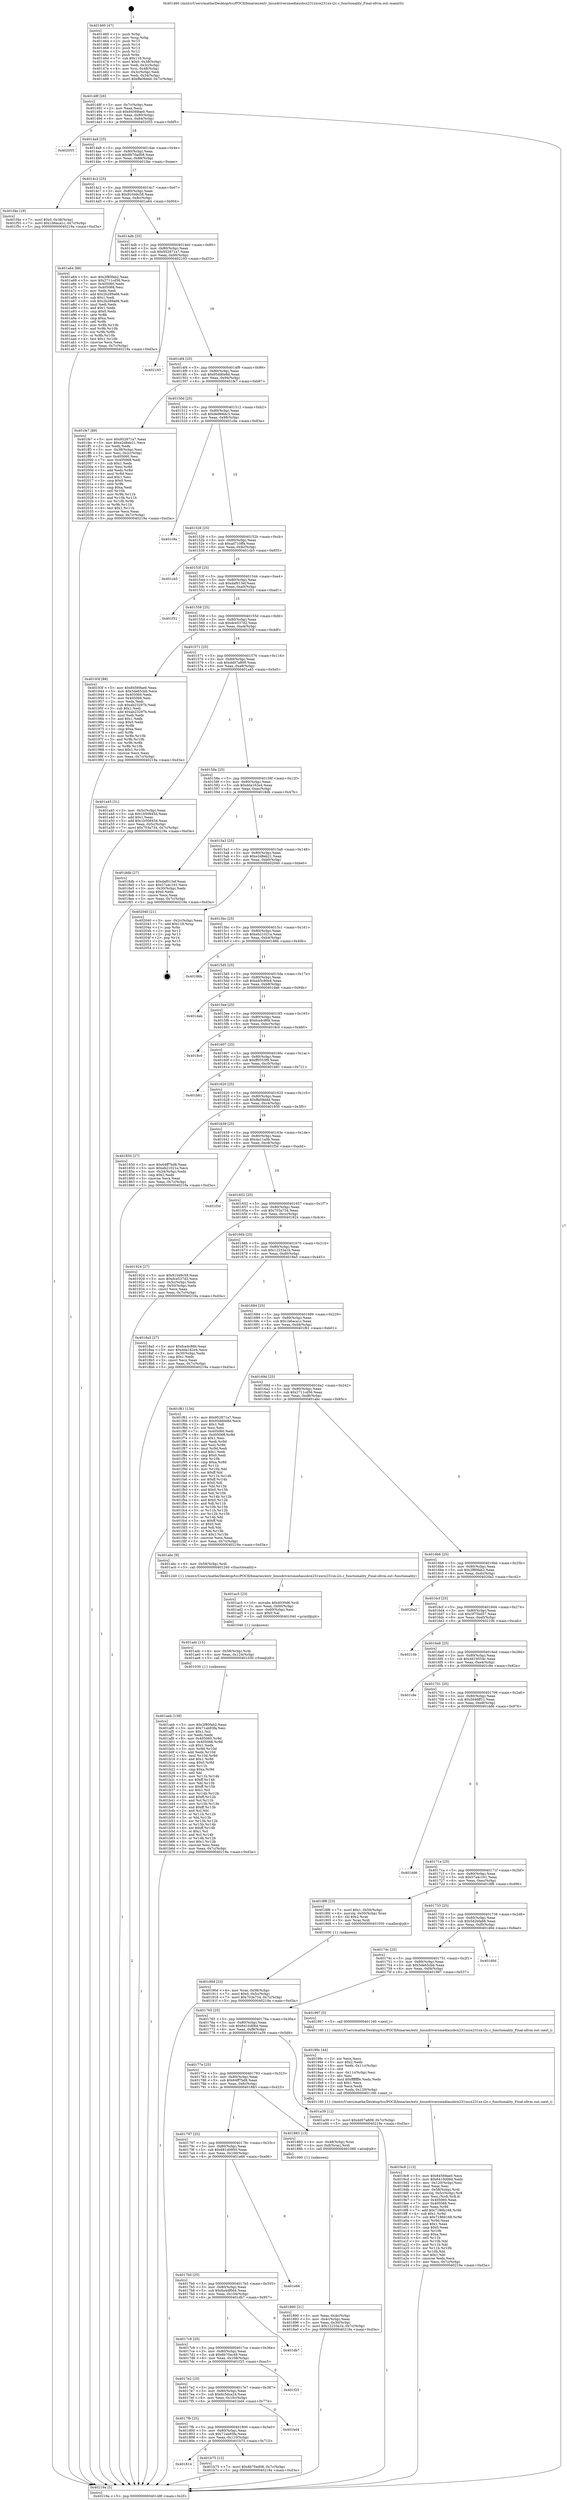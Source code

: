 digraph "0x401460" {
  label = "0x401460 (/mnt/c/Users/mathe/Desktop/tcc/POCII/binaries/extr_linuxdriversmediausbcx231xxcx231xx-i2c.c_functionality_Final-ollvm.out::main(0))"
  labelloc = "t"
  node[shape=record]

  Entry [label="",width=0.3,height=0.3,shape=circle,fillcolor=black,style=filled]
  "0x40148f" [label="{
     0x40148f [26]\l
     | [instrs]\l
     &nbsp;&nbsp;0x40148f \<+3\>: mov -0x7c(%rbp),%eax\l
     &nbsp;&nbsp;0x401492 \<+2\>: mov %eax,%ecx\l
     &nbsp;&nbsp;0x401494 \<+6\>: sub $0x84569ae0,%ecx\l
     &nbsp;&nbsp;0x40149a \<+3\>: mov %eax,-0x80(%rbp)\l
     &nbsp;&nbsp;0x40149d \<+6\>: mov %ecx,-0x84(%rbp)\l
     &nbsp;&nbsp;0x4014a3 \<+6\>: je 0000000000402055 \<main+0xbf5\>\l
  }"]
  "0x402055" [label="{
     0x402055\l
  }", style=dashed]
  "0x4014a9" [label="{
     0x4014a9 [25]\l
     | [instrs]\l
     &nbsp;&nbsp;0x4014a9 \<+5\>: jmp 00000000004014ae \<main+0x4e\>\l
     &nbsp;&nbsp;0x4014ae \<+3\>: mov -0x80(%rbp),%eax\l
     &nbsp;&nbsp;0x4014b1 \<+5\>: sub $0x8b70ad08,%eax\l
     &nbsp;&nbsp;0x4014b6 \<+6\>: mov %eax,-0x88(%rbp)\l
     &nbsp;&nbsp;0x4014bc \<+6\>: je 0000000000401f4e \<main+0xaee\>\l
  }"]
  Exit [label="",width=0.3,height=0.3,shape=circle,fillcolor=black,style=filled,peripheries=2]
  "0x401f4e" [label="{
     0x401f4e [19]\l
     | [instrs]\l
     &nbsp;&nbsp;0x401f4e \<+7\>: movl $0x0,-0x38(%rbp)\l
     &nbsp;&nbsp;0x401f55 \<+7\>: movl $0x1b6aca1c,-0x7c(%rbp)\l
     &nbsp;&nbsp;0x401f5c \<+5\>: jmp 000000000040219a \<main+0xd3a\>\l
  }"]
  "0x4014c2" [label="{
     0x4014c2 [25]\l
     | [instrs]\l
     &nbsp;&nbsp;0x4014c2 \<+5\>: jmp 00000000004014c7 \<main+0x67\>\l
     &nbsp;&nbsp;0x4014c7 \<+3\>: mov -0x80(%rbp),%eax\l
     &nbsp;&nbsp;0x4014ca \<+5\>: sub $0x91049c58,%eax\l
     &nbsp;&nbsp;0x4014cf \<+6\>: mov %eax,-0x8c(%rbp)\l
     &nbsp;&nbsp;0x4014d5 \<+6\>: je 0000000000401a64 \<main+0x604\>\l
  }"]
  "0x401814" [label="{
     0x401814\l
  }", style=dashed]
  "0x401a64" [label="{
     0x401a64 [88]\l
     | [instrs]\l
     &nbsp;&nbsp;0x401a64 \<+5\>: mov $0x2f80fab2,%eax\l
     &nbsp;&nbsp;0x401a69 \<+5\>: mov $0x2711cd56,%ecx\l
     &nbsp;&nbsp;0x401a6e \<+7\>: mov 0x405060,%edx\l
     &nbsp;&nbsp;0x401a75 \<+7\>: mov 0x405068,%esi\l
     &nbsp;&nbsp;0x401a7c \<+2\>: mov %edx,%edi\l
     &nbsp;&nbsp;0x401a7e \<+6\>: add $0x2b289a66,%edi\l
     &nbsp;&nbsp;0x401a84 \<+3\>: sub $0x1,%edi\l
     &nbsp;&nbsp;0x401a87 \<+6\>: sub $0x2b289a66,%edi\l
     &nbsp;&nbsp;0x401a8d \<+3\>: imul %edi,%edx\l
     &nbsp;&nbsp;0x401a90 \<+3\>: and $0x1,%edx\l
     &nbsp;&nbsp;0x401a93 \<+3\>: cmp $0x0,%edx\l
     &nbsp;&nbsp;0x401a96 \<+4\>: sete %r8b\l
     &nbsp;&nbsp;0x401a9a \<+3\>: cmp $0xa,%esi\l
     &nbsp;&nbsp;0x401a9d \<+4\>: setl %r9b\l
     &nbsp;&nbsp;0x401aa1 \<+3\>: mov %r8b,%r10b\l
     &nbsp;&nbsp;0x401aa4 \<+3\>: and %r9b,%r10b\l
     &nbsp;&nbsp;0x401aa7 \<+3\>: xor %r9b,%r8b\l
     &nbsp;&nbsp;0x401aaa \<+3\>: or %r8b,%r10b\l
     &nbsp;&nbsp;0x401aad \<+4\>: test $0x1,%r10b\l
     &nbsp;&nbsp;0x401ab1 \<+3\>: cmovne %ecx,%eax\l
     &nbsp;&nbsp;0x401ab4 \<+3\>: mov %eax,-0x7c(%rbp)\l
     &nbsp;&nbsp;0x401ab7 \<+5\>: jmp 000000000040219a \<main+0xd3a\>\l
  }"]
  "0x4014db" [label="{
     0x4014db [25]\l
     | [instrs]\l
     &nbsp;&nbsp;0x4014db \<+5\>: jmp 00000000004014e0 \<main+0x80\>\l
     &nbsp;&nbsp;0x4014e0 \<+3\>: mov -0x80(%rbp),%eax\l
     &nbsp;&nbsp;0x4014e3 \<+5\>: sub $0x952871a7,%eax\l
     &nbsp;&nbsp;0x4014e8 \<+6\>: mov %eax,-0x90(%rbp)\l
     &nbsp;&nbsp;0x4014ee \<+6\>: je 0000000000402193 \<main+0xd33\>\l
  }"]
  "0x401b75" [label="{
     0x401b75 [12]\l
     | [instrs]\l
     &nbsp;&nbsp;0x401b75 \<+7\>: movl $0x8b70ad08,-0x7c(%rbp)\l
     &nbsp;&nbsp;0x401b7c \<+5\>: jmp 000000000040219a \<main+0xd3a\>\l
  }"]
  "0x402193" [label="{
     0x402193\l
  }", style=dashed]
  "0x4014f4" [label="{
     0x4014f4 [25]\l
     | [instrs]\l
     &nbsp;&nbsp;0x4014f4 \<+5\>: jmp 00000000004014f9 \<main+0x99\>\l
     &nbsp;&nbsp;0x4014f9 \<+3\>: mov -0x80(%rbp),%eax\l
     &nbsp;&nbsp;0x4014fc \<+5\>: sub $0x95dd0e8d,%eax\l
     &nbsp;&nbsp;0x401501 \<+6\>: mov %eax,-0x94(%rbp)\l
     &nbsp;&nbsp;0x401507 \<+6\>: je 0000000000401fe7 \<main+0xb87\>\l
  }"]
  "0x4017fb" [label="{
     0x4017fb [25]\l
     | [instrs]\l
     &nbsp;&nbsp;0x4017fb \<+5\>: jmp 0000000000401800 \<main+0x3a0\>\l
     &nbsp;&nbsp;0x401800 \<+3\>: mov -0x80(%rbp),%eax\l
     &nbsp;&nbsp;0x401803 \<+5\>: sub $0x71ab93fa,%eax\l
     &nbsp;&nbsp;0x401808 \<+6\>: mov %eax,-0x110(%rbp)\l
     &nbsp;&nbsp;0x40180e \<+6\>: je 0000000000401b75 \<main+0x715\>\l
  }"]
  "0x401fe7" [label="{
     0x401fe7 [89]\l
     | [instrs]\l
     &nbsp;&nbsp;0x401fe7 \<+5\>: mov $0x952871a7,%eax\l
     &nbsp;&nbsp;0x401fec \<+5\>: mov $0xe2d8eb21,%ecx\l
     &nbsp;&nbsp;0x401ff1 \<+2\>: xor %edx,%edx\l
     &nbsp;&nbsp;0x401ff3 \<+3\>: mov -0x38(%rbp),%esi\l
     &nbsp;&nbsp;0x401ff6 \<+3\>: mov %esi,-0x2c(%rbp)\l
     &nbsp;&nbsp;0x401ff9 \<+7\>: mov 0x405060,%esi\l
     &nbsp;&nbsp;0x402000 \<+7\>: mov 0x405068,%edi\l
     &nbsp;&nbsp;0x402007 \<+3\>: sub $0x1,%edx\l
     &nbsp;&nbsp;0x40200a \<+3\>: mov %esi,%r8d\l
     &nbsp;&nbsp;0x40200d \<+3\>: add %edx,%r8d\l
     &nbsp;&nbsp;0x402010 \<+4\>: imul %r8d,%esi\l
     &nbsp;&nbsp;0x402014 \<+3\>: and $0x1,%esi\l
     &nbsp;&nbsp;0x402017 \<+3\>: cmp $0x0,%esi\l
     &nbsp;&nbsp;0x40201a \<+4\>: sete %r9b\l
     &nbsp;&nbsp;0x40201e \<+3\>: cmp $0xa,%edi\l
     &nbsp;&nbsp;0x402021 \<+4\>: setl %r10b\l
     &nbsp;&nbsp;0x402025 \<+3\>: mov %r9b,%r11b\l
     &nbsp;&nbsp;0x402028 \<+3\>: and %r10b,%r11b\l
     &nbsp;&nbsp;0x40202b \<+3\>: xor %r10b,%r9b\l
     &nbsp;&nbsp;0x40202e \<+3\>: or %r9b,%r11b\l
     &nbsp;&nbsp;0x402031 \<+4\>: test $0x1,%r11b\l
     &nbsp;&nbsp;0x402035 \<+3\>: cmovne %ecx,%eax\l
     &nbsp;&nbsp;0x402038 \<+3\>: mov %eax,-0x7c(%rbp)\l
     &nbsp;&nbsp;0x40203b \<+5\>: jmp 000000000040219a \<main+0xd3a\>\l
  }"]
  "0x40150d" [label="{
     0x40150d [25]\l
     | [instrs]\l
     &nbsp;&nbsp;0x40150d \<+5\>: jmp 0000000000401512 \<main+0xb2\>\l
     &nbsp;&nbsp;0x401512 \<+3\>: mov -0x80(%rbp),%eax\l
     &nbsp;&nbsp;0x401515 \<+5\>: sub $0x9e966dc3,%eax\l
     &nbsp;&nbsp;0x40151a \<+6\>: mov %eax,-0x98(%rbp)\l
     &nbsp;&nbsp;0x401520 \<+6\>: je 0000000000401c9a \<main+0x83a\>\l
  }"]
  "0x401bd4" [label="{
     0x401bd4\l
  }", style=dashed]
  "0x401c9a" [label="{
     0x401c9a\l
  }", style=dashed]
  "0x401526" [label="{
     0x401526 [25]\l
     | [instrs]\l
     &nbsp;&nbsp;0x401526 \<+5\>: jmp 000000000040152b \<main+0xcb\>\l
     &nbsp;&nbsp;0x40152b \<+3\>: mov -0x80(%rbp),%eax\l
     &nbsp;&nbsp;0x40152e \<+5\>: sub $0xad710ff4,%eax\l
     &nbsp;&nbsp;0x401533 \<+6\>: mov %eax,-0x9c(%rbp)\l
     &nbsp;&nbsp;0x401539 \<+6\>: je 0000000000401cb5 \<main+0x855\>\l
  }"]
  "0x4017e2" [label="{
     0x4017e2 [25]\l
     | [instrs]\l
     &nbsp;&nbsp;0x4017e2 \<+5\>: jmp 00000000004017e7 \<main+0x387\>\l
     &nbsp;&nbsp;0x4017e7 \<+3\>: mov -0x80(%rbp),%eax\l
     &nbsp;&nbsp;0x4017ea \<+5\>: sub $0x6c5dca24,%eax\l
     &nbsp;&nbsp;0x4017ef \<+6\>: mov %eax,-0x10c(%rbp)\l
     &nbsp;&nbsp;0x4017f5 \<+6\>: je 0000000000401bd4 \<main+0x774\>\l
  }"]
  "0x401cb5" [label="{
     0x401cb5\l
  }", style=dashed]
  "0x40153f" [label="{
     0x40153f [25]\l
     | [instrs]\l
     &nbsp;&nbsp;0x40153f \<+5\>: jmp 0000000000401544 \<main+0xe4\>\l
     &nbsp;&nbsp;0x401544 \<+3\>: mov -0x80(%rbp),%eax\l
     &nbsp;&nbsp;0x401547 \<+5\>: sub $0xdaf013ef,%eax\l
     &nbsp;&nbsp;0x40154c \<+6\>: mov %eax,-0xa0(%rbp)\l
     &nbsp;&nbsp;0x401552 \<+6\>: je 0000000000401f31 \<main+0xad1\>\l
  }"]
  "0x401f25" [label="{
     0x401f25\l
  }", style=dashed]
  "0x401f31" [label="{
     0x401f31\l
  }", style=dashed]
  "0x401558" [label="{
     0x401558 [25]\l
     | [instrs]\l
     &nbsp;&nbsp;0x401558 \<+5\>: jmp 000000000040155d \<main+0xfd\>\l
     &nbsp;&nbsp;0x40155d \<+3\>: mov -0x80(%rbp),%eax\l
     &nbsp;&nbsp;0x401560 \<+5\>: sub $0xdce537d2,%eax\l
     &nbsp;&nbsp;0x401565 \<+6\>: mov %eax,-0xa4(%rbp)\l
     &nbsp;&nbsp;0x40156b \<+6\>: je 000000000040193f \<main+0x4df\>\l
  }"]
  "0x4017c9" [label="{
     0x4017c9 [25]\l
     | [instrs]\l
     &nbsp;&nbsp;0x4017c9 \<+5\>: jmp 00000000004017ce \<main+0x36e\>\l
     &nbsp;&nbsp;0x4017ce \<+3\>: mov -0x80(%rbp),%eax\l
     &nbsp;&nbsp;0x4017d1 \<+5\>: sub $0x6b70ac49,%eax\l
     &nbsp;&nbsp;0x4017d6 \<+6\>: mov %eax,-0x108(%rbp)\l
     &nbsp;&nbsp;0x4017dc \<+6\>: je 0000000000401f25 \<main+0xac5\>\l
  }"]
  "0x40193f" [label="{
     0x40193f [88]\l
     | [instrs]\l
     &nbsp;&nbsp;0x40193f \<+5\>: mov $0x84569ae0,%eax\l
     &nbsp;&nbsp;0x401944 \<+5\>: mov $0x5de65cbb,%ecx\l
     &nbsp;&nbsp;0x401949 \<+7\>: mov 0x405060,%edx\l
     &nbsp;&nbsp;0x401950 \<+7\>: mov 0x405068,%esi\l
     &nbsp;&nbsp;0x401957 \<+2\>: mov %edx,%edi\l
     &nbsp;&nbsp;0x401959 \<+6\>: sub $0xab23297b,%edi\l
     &nbsp;&nbsp;0x40195f \<+3\>: sub $0x1,%edi\l
     &nbsp;&nbsp;0x401962 \<+6\>: add $0xab23297b,%edi\l
     &nbsp;&nbsp;0x401968 \<+3\>: imul %edi,%edx\l
     &nbsp;&nbsp;0x40196b \<+3\>: and $0x1,%edx\l
     &nbsp;&nbsp;0x40196e \<+3\>: cmp $0x0,%edx\l
     &nbsp;&nbsp;0x401971 \<+4\>: sete %r8b\l
     &nbsp;&nbsp;0x401975 \<+3\>: cmp $0xa,%esi\l
     &nbsp;&nbsp;0x401978 \<+4\>: setl %r9b\l
     &nbsp;&nbsp;0x40197c \<+3\>: mov %r8b,%r10b\l
     &nbsp;&nbsp;0x40197f \<+3\>: and %r9b,%r10b\l
     &nbsp;&nbsp;0x401982 \<+3\>: xor %r9b,%r8b\l
     &nbsp;&nbsp;0x401985 \<+3\>: or %r8b,%r10b\l
     &nbsp;&nbsp;0x401988 \<+4\>: test $0x1,%r10b\l
     &nbsp;&nbsp;0x40198c \<+3\>: cmovne %ecx,%eax\l
     &nbsp;&nbsp;0x40198f \<+3\>: mov %eax,-0x7c(%rbp)\l
     &nbsp;&nbsp;0x401992 \<+5\>: jmp 000000000040219a \<main+0xd3a\>\l
  }"]
  "0x401571" [label="{
     0x401571 [25]\l
     | [instrs]\l
     &nbsp;&nbsp;0x401571 \<+5\>: jmp 0000000000401576 \<main+0x116\>\l
     &nbsp;&nbsp;0x401576 \<+3\>: mov -0x80(%rbp),%eax\l
     &nbsp;&nbsp;0x401579 \<+5\>: sub $0xdd07a809,%eax\l
     &nbsp;&nbsp;0x40157e \<+6\>: mov %eax,-0xa8(%rbp)\l
     &nbsp;&nbsp;0x401584 \<+6\>: je 0000000000401a45 \<main+0x5e5\>\l
  }"]
  "0x401db7" [label="{
     0x401db7\l
  }", style=dashed]
  "0x401a45" [label="{
     0x401a45 [31]\l
     | [instrs]\l
     &nbsp;&nbsp;0x401a45 \<+3\>: mov -0x5c(%rbp),%eax\l
     &nbsp;&nbsp;0x401a48 \<+5\>: sub $0x1b50845d,%eax\l
     &nbsp;&nbsp;0x401a4d \<+3\>: add $0x1,%eax\l
     &nbsp;&nbsp;0x401a50 \<+5\>: add $0x1b50845d,%eax\l
     &nbsp;&nbsp;0x401a55 \<+3\>: mov %eax,-0x5c(%rbp)\l
     &nbsp;&nbsp;0x401a58 \<+7\>: movl $0x703a734,-0x7c(%rbp)\l
     &nbsp;&nbsp;0x401a5f \<+5\>: jmp 000000000040219a \<main+0xd3a\>\l
  }"]
  "0x40158a" [label="{
     0x40158a [25]\l
     | [instrs]\l
     &nbsp;&nbsp;0x40158a \<+5\>: jmp 000000000040158f \<main+0x12f\>\l
     &nbsp;&nbsp;0x40158f \<+3\>: mov -0x80(%rbp),%eax\l
     &nbsp;&nbsp;0x401592 \<+5\>: sub $0xdda162e4,%eax\l
     &nbsp;&nbsp;0x401597 \<+6\>: mov %eax,-0xac(%rbp)\l
     &nbsp;&nbsp;0x40159d \<+6\>: je 00000000004018db \<main+0x47b\>\l
  }"]
  "0x4017b0" [label="{
     0x4017b0 [25]\l
     | [instrs]\l
     &nbsp;&nbsp;0x4017b0 \<+5\>: jmp 00000000004017b5 \<main+0x355\>\l
     &nbsp;&nbsp;0x4017b5 \<+3\>: mov -0x80(%rbp),%eax\l
     &nbsp;&nbsp;0x4017b8 \<+5\>: sub $0x6a4df0d4,%eax\l
     &nbsp;&nbsp;0x4017bd \<+6\>: mov %eax,-0x104(%rbp)\l
     &nbsp;&nbsp;0x4017c3 \<+6\>: je 0000000000401db7 \<main+0x957\>\l
  }"]
  "0x4018db" [label="{
     0x4018db [27]\l
     | [instrs]\l
     &nbsp;&nbsp;0x4018db \<+5\>: mov $0xdaf013ef,%eax\l
     &nbsp;&nbsp;0x4018e0 \<+5\>: mov $0x57a4c161,%ecx\l
     &nbsp;&nbsp;0x4018e5 \<+3\>: mov -0x30(%rbp),%edx\l
     &nbsp;&nbsp;0x4018e8 \<+3\>: cmp $0x0,%edx\l
     &nbsp;&nbsp;0x4018eb \<+3\>: cmove %ecx,%eax\l
     &nbsp;&nbsp;0x4018ee \<+3\>: mov %eax,-0x7c(%rbp)\l
     &nbsp;&nbsp;0x4018f1 \<+5\>: jmp 000000000040219a \<main+0xd3a\>\l
  }"]
  "0x4015a3" [label="{
     0x4015a3 [25]\l
     | [instrs]\l
     &nbsp;&nbsp;0x4015a3 \<+5\>: jmp 00000000004015a8 \<main+0x148\>\l
     &nbsp;&nbsp;0x4015a8 \<+3\>: mov -0x80(%rbp),%eax\l
     &nbsp;&nbsp;0x4015ab \<+5\>: sub $0xe2d8eb21,%eax\l
     &nbsp;&nbsp;0x4015b0 \<+6\>: mov %eax,-0xb0(%rbp)\l
     &nbsp;&nbsp;0x4015b6 \<+6\>: je 0000000000402040 \<main+0xbe0\>\l
  }"]
  "0x401e66" [label="{
     0x401e66\l
  }", style=dashed]
  "0x402040" [label="{
     0x402040 [21]\l
     | [instrs]\l
     &nbsp;&nbsp;0x402040 \<+3\>: mov -0x2c(%rbp),%eax\l
     &nbsp;&nbsp;0x402043 \<+7\>: add $0x118,%rsp\l
     &nbsp;&nbsp;0x40204a \<+1\>: pop %rbx\l
     &nbsp;&nbsp;0x40204b \<+2\>: pop %r12\l
     &nbsp;&nbsp;0x40204d \<+2\>: pop %r13\l
     &nbsp;&nbsp;0x40204f \<+2\>: pop %r14\l
     &nbsp;&nbsp;0x402051 \<+2\>: pop %r15\l
     &nbsp;&nbsp;0x402053 \<+1\>: pop %rbp\l
     &nbsp;&nbsp;0x402054 \<+1\>: ret\l
  }"]
  "0x4015bc" [label="{
     0x4015bc [25]\l
     | [instrs]\l
     &nbsp;&nbsp;0x4015bc \<+5\>: jmp 00000000004015c1 \<main+0x161\>\l
     &nbsp;&nbsp;0x4015c1 \<+3\>: mov -0x80(%rbp),%eax\l
     &nbsp;&nbsp;0x4015c4 \<+5\>: sub $0xeb21021a,%eax\l
     &nbsp;&nbsp;0x4015c9 \<+6\>: mov %eax,-0xb4(%rbp)\l
     &nbsp;&nbsp;0x4015cf \<+6\>: je 000000000040186b \<main+0x40b\>\l
  }"]
  "0x401aeb" [label="{
     0x401aeb [138]\l
     | [instrs]\l
     &nbsp;&nbsp;0x401aeb \<+5\>: mov $0x2f80fab2,%eax\l
     &nbsp;&nbsp;0x401af0 \<+5\>: mov $0x71ab93fa,%esi\l
     &nbsp;&nbsp;0x401af5 \<+2\>: mov $0x1,%cl\l
     &nbsp;&nbsp;0x401af7 \<+2\>: xor %edx,%edx\l
     &nbsp;&nbsp;0x401af9 \<+8\>: mov 0x405060,%r8d\l
     &nbsp;&nbsp;0x401b01 \<+8\>: mov 0x405068,%r9d\l
     &nbsp;&nbsp;0x401b09 \<+3\>: sub $0x1,%edx\l
     &nbsp;&nbsp;0x401b0c \<+3\>: mov %r8d,%r10d\l
     &nbsp;&nbsp;0x401b0f \<+3\>: add %edx,%r10d\l
     &nbsp;&nbsp;0x401b12 \<+4\>: imul %r10d,%r8d\l
     &nbsp;&nbsp;0x401b16 \<+4\>: and $0x1,%r8d\l
     &nbsp;&nbsp;0x401b1a \<+4\>: cmp $0x0,%r8d\l
     &nbsp;&nbsp;0x401b1e \<+4\>: sete %r11b\l
     &nbsp;&nbsp;0x401b22 \<+4\>: cmp $0xa,%r9d\l
     &nbsp;&nbsp;0x401b26 \<+3\>: setl %bl\l
     &nbsp;&nbsp;0x401b29 \<+3\>: mov %r11b,%r14b\l
     &nbsp;&nbsp;0x401b2c \<+4\>: xor $0xff,%r14b\l
     &nbsp;&nbsp;0x401b30 \<+3\>: mov %bl,%r15b\l
     &nbsp;&nbsp;0x401b33 \<+4\>: xor $0xff,%r15b\l
     &nbsp;&nbsp;0x401b37 \<+3\>: xor $0x1,%cl\l
     &nbsp;&nbsp;0x401b3a \<+3\>: mov %r14b,%r12b\l
     &nbsp;&nbsp;0x401b3d \<+4\>: and $0xff,%r12b\l
     &nbsp;&nbsp;0x401b41 \<+3\>: and %cl,%r11b\l
     &nbsp;&nbsp;0x401b44 \<+3\>: mov %r15b,%r13b\l
     &nbsp;&nbsp;0x401b47 \<+4\>: and $0xff,%r13b\l
     &nbsp;&nbsp;0x401b4b \<+2\>: and %cl,%bl\l
     &nbsp;&nbsp;0x401b4d \<+3\>: or %r11b,%r12b\l
     &nbsp;&nbsp;0x401b50 \<+3\>: or %bl,%r13b\l
     &nbsp;&nbsp;0x401b53 \<+3\>: xor %r13b,%r12b\l
     &nbsp;&nbsp;0x401b56 \<+3\>: or %r15b,%r14b\l
     &nbsp;&nbsp;0x401b59 \<+4\>: xor $0xff,%r14b\l
     &nbsp;&nbsp;0x401b5d \<+3\>: or $0x1,%cl\l
     &nbsp;&nbsp;0x401b60 \<+3\>: and %cl,%r14b\l
     &nbsp;&nbsp;0x401b63 \<+3\>: or %r14b,%r12b\l
     &nbsp;&nbsp;0x401b66 \<+4\>: test $0x1,%r12b\l
     &nbsp;&nbsp;0x401b6a \<+3\>: cmovne %esi,%eax\l
     &nbsp;&nbsp;0x401b6d \<+3\>: mov %eax,-0x7c(%rbp)\l
     &nbsp;&nbsp;0x401b70 \<+5\>: jmp 000000000040219a \<main+0xd3a\>\l
  }"]
  "0x40186b" [label="{
     0x40186b\l
  }", style=dashed]
  "0x4015d5" [label="{
     0x4015d5 [25]\l
     | [instrs]\l
     &nbsp;&nbsp;0x4015d5 \<+5\>: jmp 00000000004015da \<main+0x17a\>\l
     &nbsp;&nbsp;0x4015da \<+3\>: mov -0x80(%rbp),%eax\l
     &nbsp;&nbsp;0x4015dd \<+5\>: sub $0xeb5c80e8,%eax\l
     &nbsp;&nbsp;0x4015e2 \<+6\>: mov %eax,-0xb8(%rbp)\l
     &nbsp;&nbsp;0x4015e8 \<+6\>: je 0000000000401dab \<main+0x94b\>\l
  }"]
  "0x401adc" [label="{
     0x401adc [15]\l
     | [instrs]\l
     &nbsp;&nbsp;0x401adc \<+4\>: mov -0x58(%rbp),%rdi\l
     &nbsp;&nbsp;0x401ae0 \<+6\>: mov %eax,-0x124(%rbp)\l
     &nbsp;&nbsp;0x401ae6 \<+5\>: call 0000000000401030 \<free@plt\>\l
     | [calls]\l
     &nbsp;&nbsp;0x401030 \{1\} (unknown)\l
  }"]
  "0x401dab" [label="{
     0x401dab\l
  }", style=dashed]
  "0x4015ee" [label="{
     0x4015ee [25]\l
     | [instrs]\l
     &nbsp;&nbsp;0x4015ee \<+5\>: jmp 00000000004015f3 \<main+0x193\>\l
     &nbsp;&nbsp;0x4015f3 \<+3\>: mov -0x80(%rbp),%eax\l
     &nbsp;&nbsp;0x4015f6 \<+5\>: sub $0xfca4c86b,%eax\l
     &nbsp;&nbsp;0x4015fb \<+6\>: mov %eax,-0xbc(%rbp)\l
     &nbsp;&nbsp;0x401601 \<+6\>: je 00000000004018c0 \<main+0x460\>\l
  }"]
  "0x401ac5" [label="{
     0x401ac5 [23]\l
     | [instrs]\l
     &nbsp;&nbsp;0x401ac5 \<+10\>: movabs $0x4030d6,%rdi\l
     &nbsp;&nbsp;0x401acf \<+3\>: mov %eax,-0x60(%rbp)\l
     &nbsp;&nbsp;0x401ad2 \<+3\>: mov -0x60(%rbp),%esi\l
     &nbsp;&nbsp;0x401ad5 \<+2\>: mov $0x0,%al\l
     &nbsp;&nbsp;0x401ad7 \<+5\>: call 0000000000401040 \<printf@plt\>\l
     | [calls]\l
     &nbsp;&nbsp;0x401040 \{1\} (unknown)\l
  }"]
  "0x4018c0" [label="{
     0x4018c0\l
  }", style=dashed]
  "0x401607" [label="{
     0x401607 [25]\l
     | [instrs]\l
     &nbsp;&nbsp;0x401607 \<+5\>: jmp 000000000040160c \<main+0x1ac\>\l
     &nbsp;&nbsp;0x40160c \<+3\>: mov -0x80(%rbp),%eax\l
     &nbsp;&nbsp;0x40160f \<+5\>: sub $0xff0553f9,%eax\l
     &nbsp;&nbsp;0x401614 \<+6\>: mov %eax,-0xc0(%rbp)\l
     &nbsp;&nbsp;0x40161a \<+6\>: je 0000000000401b81 \<main+0x721\>\l
  }"]
  "0x4019c8" [label="{
     0x4019c8 [113]\l
     | [instrs]\l
     &nbsp;&nbsp;0x4019c8 \<+5\>: mov $0x84569ae0,%ecx\l
     &nbsp;&nbsp;0x4019cd \<+5\>: mov $0x6410d06d,%edx\l
     &nbsp;&nbsp;0x4019d2 \<+6\>: mov -0x120(%rbp),%esi\l
     &nbsp;&nbsp;0x4019d8 \<+3\>: imul %eax,%esi\l
     &nbsp;&nbsp;0x4019db \<+4\>: mov -0x58(%rbp),%rdi\l
     &nbsp;&nbsp;0x4019df \<+4\>: movslq -0x5c(%rbp),%r8\l
     &nbsp;&nbsp;0x4019e3 \<+4\>: mov %esi,(%rdi,%r8,4)\l
     &nbsp;&nbsp;0x4019e7 \<+7\>: mov 0x405060,%eax\l
     &nbsp;&nbsp;0x4019ee \<+7\>: mov 0x405068,%esi\l
     &nbsp;&nbsp;0x4019f5 \<+3\>: mov %eax,%r9d\l
     &nbsp;&nbsp;0x4019f8 \<+7\>: add $0x7186b168,%r9d\l
     &nbsp;&nbsp;0x4019ff \<+4\>: sub $0x1,%r9d\l
     &nbsp;&nbsp;0x401a03 \<+7\>: sub $0x7186b168,%r9d\l
     &nbsp;&nbsp;0x401a0a \<+4\>: imul %r9d,%eax\l
     &nbsp;&nbsp;0x401a0e \<+3\>: and $0x1,%eax\l
     &nbsp;&nbsp;0x401a11 \<+3\>: cmp $0x0,%eax\l
     &nbsp;&nbsp;0x401a14 \<+4\>: sete %r10b\l
     &nbsp;&nbsp;0x401a18 \<+3\>: cmp $0xa,%esi\l
     &nbsp;&nbsp;0x401a1b \<+4\>: setl %r11b\l
     &nbsp;&nbsp;0x401a1f \<+3\>: mov %r10b,%bl\l
     &nbsp;&nbsp;0x401a22 \<+3\>: and %r11b,%bl\l
     &nbsp;&nbsp;0x401a25 \<+3\>: xor %r11b,%r10b\l
     &nbsp;&nbsp;0x401a28 \<+3\>: or %r10b,%bl\l
     &nbsp;&nbsp;0x401a2b \<+3\>: test $0x1,%bl\l
     &nbsp;&nbsp;0x401a2e \<+3\>: cmovne %edx,%ecx\l
     &nbsp;&nbsp;0x401a31 \<+3\>: mov %ecx,-0x7c(%rbp)\l
     &nbsp;&nbsp;0x401a34 \<+5\>: jmp 000000000040219a \<main+0xd3a\>\l
  }"]
  "0x401b81" [label="{
     0x401b81\l
  }", style=dashed]
  "0x401620" [label="{
     0x401620 [25]\l
     | [instrs]\l
     &nbsp;&nbsp;0x401620 \<+5\>: jmp 0000000000401625 \<main+0x1c5\>\l
     &nbsp;&nbsp;0x401625 \<+3\>: mov -0x80(%rbp),%eax\l
     &nbsp;&nbsp;0x401628 \<+5\>: sub $0xffa09ddd,%eax\l
     &nbsp;&nbsp;0x40162d \<+6\>: mov %eax,-0xc4(%rbp)\l
     &nbsp;&nbsp;0x401633 \<+6\>: je 0000000000401850 \<main+0x3f0\>\l
  }"]
  "0x40199c" [label="{
     0x40199c [44]\l
     | [instrs]\l
     &nbsp;&nbsp;0x40199c \<+2\>: xor %ecx,%ecx\l
     &nbsp;&nbsp;0x40199e \<+5\>: mov $0x2,%edx\l
     &nbsp;&nbsp;0x4019a3 \<+6\>: mov %edx,-0x11c(%rbp)\l
     &nbsp;&nbsp;0x4019a9 \<+1\>: cltd\l
     &nbsp;&nbsp;0x4019aa \<+6\>: mov -0x11c(%rbp),%esi\l
     &nbsp;&nbsp;0x4019b0 \<+2\>: idiv %esi\l
     &nbsp;&nbsp;0x4019b2 \<+6\>: imul $0xfffffffe,%edx,%edx\l
     &nbsp;&nbsp;0x4019b8 \<+3\>: sub $0x1,%ecx\l
     &nbsp;&nbsp;0x4019bb \<+2\>: sub %ecx,%edx\l
     &nbsp;&nbsp;0x4019bd \<+6\>: mov %edx,-0x120(%rbp)\l
     &nbsp;&nbsp;0x4019c3 \<+5\>: call 0000000000401160 \<next_i\>\l
     | [calls]\l
     &nbsp;&nbsp;0x401160 \{1\} (/mnt/c/Users/mathe/Desktop/tcc/POCII/binaries/extr_linuxdriversmediausbcx231xxcx231xx-i2c.c_functionality_Final-ollvm.out::next_i)\l
  }"]
  "0x401850" [label="{
     0x401850 [27]\l
     | [instrs]\l
     &nbsp;&nbsp;0x401850 \<+5\>: mov $0x64ff7bd8,%eax\l
     &nbsp;&nbsp;0x401855 \<+5\>: mov $0xeb21021a,%ecx\l
     &nbsp;&nbsp;0x40185a \<+3\>: mov -0x34(%rbp),%edx\l
     &nbsp;&nbsp;0x40185d \<+3\>: cmp $0x2,%edx\l
     &nbsp;&nbsp;0x401860 \<+3\>: cmovne %ecx,%eax\l
     &nbsp;&nbsp;0x401863 \<+3\>: mov %eax,-0x7c(%rbp)\l
     &nbsp;&nbsp;0x401866 \<+5\>: jmp 000000000040219a \<main+0xd3a\>\l
  }"]
  "0x401639" [label="{
     0x401639 [25]\l
     | [instrs]\l
     &nbsp;&nbsp;0x401639 \<+5\>: jmp 000000000040163e \<main+0x1de\>\l
     &nbsp;&nbsp;0x40163e \<+3\>: mov -0x80(%rbp),%eax\l
     &nbsp;&nbsp;0x401641 \<+5\>: sub $0x4a11a0b,%eax\l
     &nbsp;&nbsp;0x401646 \<+6\>: mov %eax,-0xc8(%rbp)\l
     &nbsp;&nbsp;0x40164c \<+6\>: je 0000000000401f3d \<main+0xadd\>\l
  }"]
  "0x40219a" [label="{
     0x40219a [5]\l
     | [instrs]\l
     &nbsp;&nbsp;0x40219a \<+5\>: jmp 000000000040148f \<main+0x2f\>\l
  }"]
  "0x401460" [label="{
     0x401460 [47]\l
     | [instrs]\l
     &nbsp;&nbsp;0x401460 \<+1\>: push %rbp\l
     &nbsp;&nbsp;0x401461 \<+3\>: mov %rsp,%rbp\l
     &nbsp;&nbsp;0x401464 \<+2\>: push %r15\l
     &nbsp;&nbsp;0x401466 \<+2\>: push %r14\l
     &nbsp;&nbsp;0x401468 \<+2\>: push %r13\l
     &nbsp;&nbsp;0x40146a \<+2\>: push %r12\l
     &nbsp;&nbsp;0x40146c \<+1\>: push %rbx\l
     &nbsp;&nbsp;0x40146d \<+7\>: sub $0x118,%rsp\l
     &nbsp;&nbsp;0x401474 \<+7\>: movl $0x0,-0x38(%rbp)\l
     &nbsp;&nbsp;0x40147b \<+3\>: mov %edi,-0x3c(%rbp)\l
     &nbsp;&nbsp;0x40147e \<+4\>: mov %rsi,-0x48(%rbp)\l
     &nbsp;&nbsp;0x401482 \<+3\>: mov -0x3c(%rbp),%edi\l
     &nbsp;&nbsp;0x401485 \<+3\>: mov %edi,-0x34(%rbp)\l
     &nbsp;&nbsp;0x401488 \<+7\>: movl $0xffa09ddd,-0x7c(%rbp)\l
  }"]
  "0x40190d" [label="{
     0x40190d [23]\l
     | [instrs]\l
     &nbsp;&nbsp;0x40190d \<+4\>: mov %rax,-0x58(%rbp)\l
     &nbsp;&nbsp;0x401911 \<+7\>: movl $0x0,-0x5c(%rbp)\l
     &nbsp;&nbsp;0x401918 \<+7\>: movl $0x703a734,-0x7c(%rbp)\l
     &nbsp;&nbsp;0x40191f \<+5\>: jmp 000000000040219a \<main+0xd3a\>\l
  }"]
  "0x401f3d" [label="{
     0x401f3d\l
  }", style=dashed]
  "0x401652" [label="{
     0x401652 [25]\l
     | [instrs]\l
     &nbsp;&nbsp;0x401652 \<+5\>: jmp 0000000000401657 \<main+0x1f7\>\l
     &nbsp;&nbsp;0x401657 \<+3\>: mov -0x80(%rbp),%eax\l
     &nbsp;&nbsp;0x40165a \<+5\>: sub $0x703a734,%eax\l
     &nbsp;&nbsp;0x40165f \<+6\>: mov %eax,-0xcc(%rbp)\l
     &nbsp;&nbsp;0x401665 \<+6\>: je 0000000000401924 \<main+0x4c4\>\l
  }"]
  "0x401890" [label="{
     0x401890 [21]\l
     | [instrs]\l
     &nbsp;&nbsp;0x401890 \<+3\>: mov %eax,-0x4c(%rbp)\l
     &nbsp;&nbsp;0x401893 \<+3\>: mov -0x4c(%rbp),%eax\l
     &nbsp;&nbsp;0x401896 \<+3\>: mov %eax,-0x30(%rbp)\l
     &nbsp;&nbsp;0x401899 \<+7\>: movl $0x12233a1b,-0x7c(%rbp)\l
     &nbsp;&nbsp;0x4018a0 \<+5\>: jmp 000000000040219a \<main+0xd3a\>\l
  }"]
  "0x401924" [label="{
     0x401924 [27]\l
     | [instrs]\l
     &nbsp;&nbsp;0x401924 \<+5\>: mov $0x91049c58,%eax\l
     &nbsp;&nbsp;0x401929 \<+5\>: mov $0xdce537d2,%ecx\l
     &nbsp;&nbsp;0x40192e \<+3\>: mov -0x5c(%rbp),%edx\l
     &nbsp;&nbsp;0x401931 \<+3\>: cmp -0x50(%rbp),%edx\l
     &nbsp;&nbsp;0x401934 \<+3\>: cmovl %ecx,%eax\l
     &nbsp;&nbsp;0x401937 \<+3\>: mov %eax,-0x7c(%rbp)\l
     &nbsp;&nbsp;0x40193a \<+5\>: jmp 000000000040219a \<main+0xd3a\>\l
  }"]
  "0x40166b" [label="{
     0x40166b [25]\l
     | [instrs]\l
     &nbsp;&nbsp;0x40166b \<+5\>: jmp 0000000000401670 \<main+0x210\>\l
     &nbsp;&nbsp;0x401670 \<+3\>: mov -0x80(%rbp),%eax\l
     &nbsp;&nbsp;0x401673 \<+5\>: sub $0x12233a1b,%eax\l
     &nbsp;&nbsp;0x401678 \<+6\>: mov %eax,-0xd0(%rbp)\l
     &nbsp;&nbsp;0x40167e \<+6\>: je 00000000004018a5 \<main+0x445\>\l
  }"]
  "0x401797" [label="{
     0x401797 [25]\l
     | [instrs]\l
     &nbsp;&nbsp;0x401797 \<+5\>: jmp 000000000040179c \<main+0x33c\>\l
     &nbsp;&nbsp;0x40179c \<+3\>: mov -0x80(%rbp),%eax\l
     &nbsp;&nbsp;0x40179f \<+5\>: sub $0x681d0950,%eax\l
     &nbsp;&nbsp;0x4017a4 \<+6\>: mov %eax,-0x100(%rbp)\l
     &nbsp;&nbsp;0x4017aa \<+6\>: je 0000000000401e66 \<main+0xa06\>\l
  }"]
  "0x4018a5" [label="{
     0x4018a5 [27]\l
     | [instrs]\l
     &nbsp;&nbsp;0x4018a5 \<+5\>: mov $0xfca4c86b,%eax\l
     &nbsp;&nbsp;0x4018aa \<+5\>: mov $0xdda162e4,%ecx\l
     &nbsp;&nbsp;0x4018af \<+3\>: mov -0x30(%rbp),%edx\l
     &nbsp;&nbsp;0x4018b2 \<+3\>: cmp $0x1,%edx\l
     &nbsp;&nbsp;0x4018b5 \<+3\>: cmovl %ecx,%eax\l
     &nbsp;&nbsp;0x4018b8 \<+3\>: mov %eax,-0x7c(%rbp)\l
     &nbsp;&nbsp;0x4018bb \<+5\>: jmp 000000000040219a \<main+0xd3a\>\l
  }"]
  "0x401684" [label="{
     0x401684 [25]\l
     | [instrs]\l
     &nbsp;&nbsp;0x401684 \<+5\>: jmp 0000000000401689 \<main+0x229\>\l
     &nbsp;&nbsp;0x401689 \<+3\>: mov -0x80(%rbp),%eax\l
     &nbsp;&nbsp;0x40168c \<+5\>: sub $0x1b6aca1c,%eax\l
     &nbsp;&nbsp;0x401691 \<+6\>: mov %eax,-0xd4(%rbp)\l
     &nbsp;&nbsp;0x401697 \<+6\>: je 0000000000401f61 \<main+0xb01\>\l
  }"]
  "0x401883" [label="{
     0x401883 [13]\l
     | [instrs]\l
     &nbsp;&nbsp;0x401883 \<+4\>: mov -0x48(%rbp),%rax\l
     &nbsp;&nbsp;0x401887 \<+4\>: mov 0x8(%rax),%rdi\l
     &nbsp;&nbsp;0x40188b \<+5\>: call 0000000000401060 \<atoi@plt\>\l
     | [calls]\l
     &nbsp;&nbsp;0x401060 \{1\} (unknown)\l
  }"]
  "0x401f61" [label="{
     0x401f61 [134]\l
     | [instrs]\l
     &nbsp;&nbsp;0x401f61 \<+5\>: mov $0x952871a7,%eax\l
     &nbsp;&nbsp;0x401f66 \<+5\>: mov $0x95dd0e8d,%ecx\l
     &nbsp;&nbsp;0x401f6b \<+2\>: mov $0x1,%dl\l
     &nbsp;&nbsp;0x401f6d \<+2\>: xor %esi,%esi\l
     &nbsp;&nbsp;0x401f6f \<+7\>: mov 0x405060,%edi\l
     &nbsp;&nbsp;0x401f76 \<+8\>: mov 0x405068,%r8d\l
     &nbsp;&nbsp;0x401f7e \<+3\>: sub $0x1,%esi\l
     &nbsp;&nbsp;0x401f81 \<+3\>: mov %edi,%r9d\l
     &nbsp;&nbsp;0x401f84 \<+3\>: add %esi,%r9d\l
     &nbsp;&nbsp;0x401f87 \<+4\>: imul %r9d,%edi\l
     &nbsp;&nbsp;0x401f8b \<+3\>: and $0x1,%edi\l
     &nbsp;&nbsp;0x401f8e \<+3\>: cmp $0x0,%edi\l
     &nbsp;&nbsp;0x401f91 \<+4\>: sete %r10b\l
     &nbsp;&nbsp;0x401f95 \<+4\>: cmp $0xa,%r8d\l
     &nbsp;&nbsp;0x401f99 \<+4\>: setl %r11b\l
     &nbsp;&nbsp;0x401f9d \<+3\>: mov %r10b,%bl\l
     &nbsp;&nbsp;0x401fa0 \<+3\>: xor $0xff,%bl\l
     &nbsp;&nbsp;0x401fa3 \<+3\>: mov %r11b,%r14b\l
     &nbsp;&nbsp;0x401fa6 \<+4\>: xor $0xff,%r14b\l
     &nbsp;&nbsp;0x401faa \<+3\>: xor $0x0,%dl\l
     &nbsp;&nbsp;0x401fad \<+3\>: mov %bl,%r15b\l
     &nbsp;&nbsp;0x401fb0 \<+4\>: and $0x0,%r15b\l
     &nbsp;&nbsp;0x401fb4 \<+3\>: and %dl,%r10b\l
     &nbsp;&nbsp;0x401fb7 \<+3\>: mov %r14b,%r12b\l
     &nbsp;&nbsp;0x401fba \<+4\>: and $0x0,%r12b\l
     &nbsp;&nbsp;0x401fbe \<+3\>: and %dl,%r11b\l
     &nbsp;&nbsp;0x401fc1 \<+3\>: or %r10b,%r15b\l
     &nbsp;&nbsp;0x401fc4 \<+3\>: or %r11b,%r12b\l
     &nbsp;&nbsp;0x401fc7 \<+3\>: xor %r12b,%r15b\l
     &nbsp;&nbsp;0x401fca \<+3\>: or %r14b,%bl\l
     &nbsp;&nbsp;0x401fcd \<+3\>: xor $0xff,%bl\l
     &nbsp;&nbsp;0x401fd0 \<+3\>: or $0x0,%dl\l
     &nbsp;&nbsp;0x401fd3 \<+2\>: and %dl,%bl\l
     &nbsp;&nbsp;0x401fd5 \<+3\>: or %bl,%r15b\l
     &nbsp;&nbsp;0x401fd8 \<+4\>: test $0x1,%r15b\l
     &nbsp;&nbsp;0x401fdc \<+3\>: cmovne %ecx,%eax\l
     &nbsp;&nbsp;0x401fdf \<+3\>: mov %eax,-0x7c(%rbp)\l
     &nbsp;&nbsp;0x401fe2 \<+5\>: jmp 000000000040219a \<main+0xd3a\>\l
  }"]
  "0x40169d" [label="{
     0x40169d [25]\l
     | [instrs]\l
     &nbsp;&nbsp;0x40169d \<+5\>: jmp 00000000004016a2 \<main+0x242\>\l
     &nbsp;&nbsp;0x4016a2 \<+3\>: mov -0x80(%rbp),%eax\l
     &nbsp;&nbsp;0x4016a5 \<+5\>: sub $0x2711cd56,%eax\l
     &nbsp;&nbsp;0x4016aa \<+6\>: mov %eax,-0xd8(%rbp)\l
     &nbsp;&nbsp;0x4016b0 \<+6\>: je 0000000000401abc \<main+0x65c\>\l
  }"]
  "0x40177e" [label="{
     0x40177e [25]\l
     | [instrs]\l
     &nbsp;&nbsp;0x40177e \<+5\>: jmp 0000000000401783 \<main+0x323\>\l
     &nbsp;&nbsp;0x401783 \<+3\>: mov -0x80(%rbp),%eax\l
     &nbsp;&nbsp;0x401786 \<+5\>: sub $0x64ff7bd8,%eax\l
     &nbsp;&nbsp;0x40178b \<+6\>: mov %eax,-0xfc(%rbp)\l
     &nbsp;&nbsp;0x401791 \<+6\>: je 0000000000401883 \<main+0x423\>\l
  }"]
  "0x401abc" [label="{
     0x401abc [9]\l
     | [instrs]\l
     &nbsp;&nbsp;0x401abc \<+4\>: mov -0x58(%rbp),%rdi\l
     &nbsp;&nbsp;0x401ac0 \<+5\>: call 0000000000401240 \<functionality\>\l
     | [calls]\l
     &nbsp;&nbsp;0x401240 \{1\} (/mnt/c/Users/mathe/Desktop/tcc/POCII/binaries/extr_linuxdriversmediausbcx231xxcx231xx-i2c.c_functionality_Final-ollvm.out::functionality)\l
  }"]
  "0x4016b6" [label="{
     0x4016b6 [25]\l
     | [instrs]\l
     &nbsp;&nbsp;0x4016b6 \<+5\>: jmp 00000000004016bb \<main+0x25b\>\l
     &nbsp;&nbsp;0x4016bb \<+3\>: mov -0x80(%rbp),%eax\l
     &nbsp;&nbsp;0x4016be \<+5\>: sub $0x2f80fab2,%eax\l
     &nbsp;&nbsp;0x4016c3 \<+6\>: mov %eax,-0xdc(%rbp)\l
     &nbsp;&nbsp;0x4016c9 \<+6\>: je 00000000004020a2 \<main+0xc42\>\l
  }"]
  "0x401a39" [label="{
     0x401a39 [12]\l
     | [instrs]\l
     &nbsp;&nbsp;0x401a39 \<+7\>: movl $0xdd07a809,-0x7c(%rbp)\l
     &nbsp;&nbsp;0x401a40 \<+5\>: jmp 000000000040219a \<main+0xd3a\>\l
  }"]
  "0x4020a2" [label="{
     0x4020a2\l
  }", style=dashed]
  "0x4016cf" [label="{
     0x4016cf [25]\l
     | [instrs]\l
     &nbsp;&nbsp;0x4016cf \<+5\>: jmp 00000000004016d4 \<main+0x274\>\l
     &nbsp;&nbsp;0x4016d4 \<+3\>: mov -0x80(%rbp),%eax\l
     &nbsp;&nbsp;0x4016d7 \<+5\>: sub $0x3f75bd57,%eax\l
     &nbsp;&nbsp;0x4016dc \<+6\>: mov %eax,-0xe0(%rbp)\l
     &nbsp;&nbsp;0x4016e2 \<+6\>: je 000000000040210b \<main+0xcab\>\l
  }"]
  "0x401765" [label="{
     0x401765 [25]\l
     | [instrs]\l
     &nbsp;&nbsp;0x401765 \<+5\>: jmp 000000000040176a \<main+0x30a\>\l
     &nbsp;&nbsp;0x40176a \<+3\>: mov -0x80(%rbp),%eax\l
     &nbsp;&nbsp;0x40176d \<+5\>: sub $0x6410d06d,%eax\l
     &nbsp;&nbsp;0x401772 \<+6\>: mov %eax,-0xf8(%rbp)\l
     &nbsp;&nbsp;0x401778 \<+6\>: je 0000000000401a39 \<main+0x5d9\>\l
  }"]
  "0x40210b" [label="{
     0x40210b\l
  }", style=dashed]
  "0x4016e8" [label="{
     0x4016e8 [25]\l
     | [instrs]\l
     &nbsp;&nbsp;0x4016e8 \<+5\>: jmp 00000000004016ed \<main+0x28d\>\l
     &nbsp;&nbsp;0x4016ed \<+3\>: mov -0x80(%rbp),%eax\l
     &nbsp;&nbsp;0x4016f0 \<+5\>: sub $0x4619554c,%eax\l
     &nbsp;&nbsp;0x4016f5 \<+6\>: mov %eax,-0xe4(%rbp)\l
     &nbsp;&nbsp;0x4016fb \<+6\>: je 0000000000401c8e \<main+0x82e\>\l
  }"]
  "0x401997" [label="{
     0x401997 [5]\l
     | [instrs]\l
     &nbsp;&nbsp;0x401997 \<+5\>: call 0000000000401160 \<next_i\>\l
     | [calls]\l
     &nbsp;&nbsp;0x401160 \{1\} (/mnt/c/Users/mathe/Desktop/tcc/POCII/binaries/extr_linuxdriversmediausbcx231xxcx231xx-i2c.c_functionality_Final-ollvm.out::next_i)\l
  }"]
  "0x401c8e" [label="{
     0x401c8e\l
  }", style=dashed]
  "0x401701" [label="{
     0x401701 [25]\l
     | [instrs]\l
     &nbsp;&nbsp;0x401701 \<+5\>: jmp 0000000000401706 \<main+0x2a6\>\l
     &nbsp;&nbsp;0x401706 \<+3\>: mov -0x80(%rbp),%eax\l
     &nbsp;&nbsp;0x401709 \<+5\>: sub $0x5646ff12,%eax\l
     &nbsp;&nbsp;0x40170e \<+6\>: mov %eax,-0xe8(%rbp)\l
     &nbsp;&nbsp;0x401714 \<+6\>: je 0000000000401dd6 \<main+0x976\>\l
  }"]
  "0x40174c" [label="{
     0x40174c [25]\l
     | [instrs]\l
     &nbsp;&nbsp;0x40174c \<+5\>: jmp 0000000000401751 \<main+0x2f1\>\l
     &nbsp;&nbsp;0x401751 \<+3\>: mov -0x80(%rbp),%eax\l
     &nbsp;&nbsp;0x401754 \<+5\>: sub $0x5de65cbb,%eax\l
     &nbsp;&nbsp;0x401759 \<+6\>: mov %eax,-0xf4(%rbp)\l
     &nbsp;&nbsp;0x40175f \<+6\>: je 0000000000401997 \<main+0x537\>\l
  }"]
  "0x401dd6" [label="{
     0x401dd6\l
  }", style=dashed]
  "0x40171a" [label="{
     0x40171a [25]\l
     | [instrs]\l
     &nbsp;&nbsp;0x40171a \<+5\>: jmp 000000000040171f \<main+0x2bf\>\l
     &nbsp;&nbsp;0x40171f \<+3\>: mov -0x80(%rbp),%eax\l
     &nbsp;&nbsp;0x401722 \<+5\>: sub $0x57a4c161,%eax\l
     &nbsp;&nbsp;0x401727 \<+6\>: mov %eax,-0xec(%rbp)\l
     &nbsp;&nbsp;0x40172d \<+6\>: je 00000000004018f6 \<main+0x496\>\l
  }"]
  "0x401d0d" [label="{
     0x401d0d\l
  }", style=dashed]
  "0x4018f6" [label="{
     0x4018f6 [23]\l
     | [instrs]\l
     &nbsp;&nbsp;0x4018f6 \<+7\>: movl $0x1,-0x50(%rbp)\l
     &nbsp;&nbsp;0x4018fd \<+4\>: movslq -0x50(%rbp),%rax\l
     &nbsp;&nbsp;0x401901 \<+4\>: shl $0x2,%rax\l
     &nbsp;&nbsp;0x401905 \<+3\>: mov %rax,%rdi\l
     &nbsp;&nbsp;0x401908 \<+5\>: call 0000000000401050 \<malloc@plt\>\l
     | [calls]\l
     &nbsp;&nbsp;0x401050 \{1\} (unknown)\l
  }"]
  "0x401733" [label="{
     0x401733 [25]\l
     | [instrs]\l
     &nbsp;&nbsp;0x401733 \<+5\>: jmp 0000000000401738 \<main+0x2d8\>\l
     &nbsp;&nbsp;0x401738 \<+3\>: mov -0x80(%rbp),%eax\l
     &nbsp;&nbsp;0x40173b \<+5\>: sub $0x5d2bfa68,%eax\l
     &nbsp;&nbsp;0x401740 \<+6\>: mov %eax,-0xf0(%rbp)\l
     &nbsp;&nbsp;0x401746 \<+6\>: je 0000000000401d0d \<main+0x8ad\>\l
  }"]
  Entry -> "0x401460" [label=" 1"]
  "0x40148f" -> "0x402055" [label=" 0"]
  "0x40148f" -> "0x4014a9" [label=" 18"]
  "0x402040" -> Exit [label=" 1"]
  "0x4014a9" -> "0x401f4e" [label=" 1"]
  "0x4014a9" -> "0x4014c2" [label=" 17"]
  "0x401fe7" -> "0x40219a" [label=" 1"]
  "0x4014c2" -> "0x401a64" [label=" 1"]
  "0x4014c2" -> "0x4014db" [label=" 16"]
  "0x401f61" -> "0x40219a" [label=" 1"]
  "0x4014db" -> "0x402193" [label=" 0"]
  "0x4014db" -> "0x4014f4" [label=" 16"]
  "0x401f4e" -> "0x40219a" [label=" 1"]
  "0x4014f4" -> "0x401fe7" [label=" 1"]
  "0x4014f4" -> "0x40150d" [label=" 15"]
  "0x4017fb" -> "0x401814" [label=" 0"]
  "0x40150d" -> "0x401c9a" [label=" 0"]
  "0x40150d" -> "0x401526" [label=" 15"]
  "0x4017fb" -> "0x401b75" [label=" 1"]
  "0x401526" -> "0x401cb5" [label=" 0"]
  "0x401526" -> "0x40153f" [label=" 15"]
  "0x4017e2" -> "0x4017fb" [label=" 1"]
  "0x40153f" -> "0x401f31" [label=" 0"]
  "0x40153f" -> "0x401558" [label=" 15"]
  "0x4017e2" -> "0x401bd4" [label=" 0"]
  "0x401558" -> "0x40193f" [label=" 1"]
  "0x401558" -> "0x401571" [label=" 14"]
  "0x4017c9" -> "0x4017e2" [label=" 1"]
  "0x401571" -> "0x401a45" [label=" 1"]
  "0x401571" -> "0x40158a" [label=" 13"]
  "0x4017c9" -> "0x401f25" [label=" 0"]
  "0x40158a" -> "0x4018db" [label=" 1"]
  "0x40158a" -> "0x4015a3" [label=" 12"]
  "0x4017b0" -> "0x4017c9" [label=" 1"]
  "0x4015a3" -> "0x402040" [label=" 1"]
  "0x4015a3" -> "0x4015bc" [label=" 11"]
  "0x4017b0" -> "0x401db7" [label=" 0"]
  "0x4015bc" -> "0x40186b" [label=" 0"]
  "0x4015bc" -> "0x4015d5" [label=" 11"]
  "0x401797" -> "0x4017b0" [label=" 1"]
  "0x4015d5" -> "0x401dab" [label=" 0"]
  "0x4015d5" -> "0x4015ee" [label=" 11"]
  "0x401797" -> "0x401e66" [label=" 0"]
  "0x4015ee" -> "0x4018c0" [label=" 0"]
  "0x4015ee" -> "0x401607" [label=" 11"]
  "0x401b75" -> "0x40219a" [label=" 1"]
  "0x401607" -> "0x401b81" [label=" 0"]
  "0x401607" -> "0x401620" [label=" 11"]
  "0x401aeb" -> "0x40219a" [label=" 1"]
  "0x401620" -> "0x401850" [label=" 1"]
  "0x401620" -> "0x401639" [label=" 10"]
  "0x401850" -> "0x40219a" [label=" 1"]
  "0x401460" -> "0x40148f" [label=" 1"]
  "0x40219a" -> "0x40148f" [label=" 17"]
  "0x401adc" -> "0x401aeb" [label=" 1"]
  "0x401639" -> "0x401f3d" [label=" 0"]
  "0x401639" -> "0x401652" [label=" 10"]
  "0x401ac5" -> "0x401adc" [label=" 1"]
  "0x401652" -> "0x401924" [label=" 2"]
  "0x401652" -> "0x40166b" [label=" 8"]
  "0x401abc" -> "0x401ac5" [label=" 1"]
  "0x40166b" -> "0x4018a5" [label=" 1"]
  "0x40166b" -> "0x401684" [label=" 7"]
  "0x401a64" -> "0x40219a" [label=" 1"]
  "0x401684" -> "0x401f61" [label=" 1"]
  "0x401684" -> "0x40169d" [label=" 6"]
  "0x401a45" -> "0x40219a" [label=" 1"]
  "0x40169d" -> "0x401abc" [label=" 1"]
  "0x40169d" -> "0x4016b6" [label=" 5"]
  "0x4019c8" -> "0x40219a" [label=" 1"]
  "0x4016b6" -> "0x4020a2" [label=" 0"]
  "0x4016b6" -> "0x4016cf" [label=" 5"]
  "0x40199c" -> "0x4019c8" [label=" 1"]
  "0x4016cf" -> "0x40210b" [label=" 0"]
  "0x4016cf" -> "0x4016e8" [label=" 5"]
  "0x40193f" -> "0x40219a" [label=" 1"]
  "0x4016e8" -> "0x401c8e" [label=" 0"]
  "0x4016e8" -> "0x401701" [label=" 5"]
  "0x401924" -> "0x40219a" [label=" 2"]
  "0x401701" -> "0x401dd6" [label=" 0"]
  "0x401701" -> "0x40171a" [label=" 5"]
  "0x4018f6" -> "0x40190d" [label=" 1"]
  "0x40171a" -> "0x4018f6" [label=" 1"]
  "0x40171a" -> "0x401733" [label=" 4"]
  "0x4018db" -> "0x40219a" [label=" 1"]
  "0x401733" -> "0x401d0d" [label=" 0"]
  "0x401733" -> "0x40174c" [label=" 4"]
  "0x40190d" -> "0x40219a" [label=" 1"]
  "0x40174c" -> "0x401997" [label=" 1"]
  "0x40174c" -> "0x401765" [label=" 3"]
  "0x401997" -> "0x40199c" [label=" 1"]
  "0x401765" -> "0x401a39" [label=" 1"]
  "0x401765" -> "0x40177e" [label=" 2"]
  "0x401a39" -> "0x40219a" [label=" 1"]
  "0x40177e" -> "0x401883" [label=" 1"]
  "0x40177e" -> "0x401797" [label=" 1"]
  "0x401883" -> "0x401890" [label=" 1"]
  "0x401890" -> "0x40219a" [label=" 1"]
  "0x4018a5" -> "0x40219a" [label=" 1"]
}
